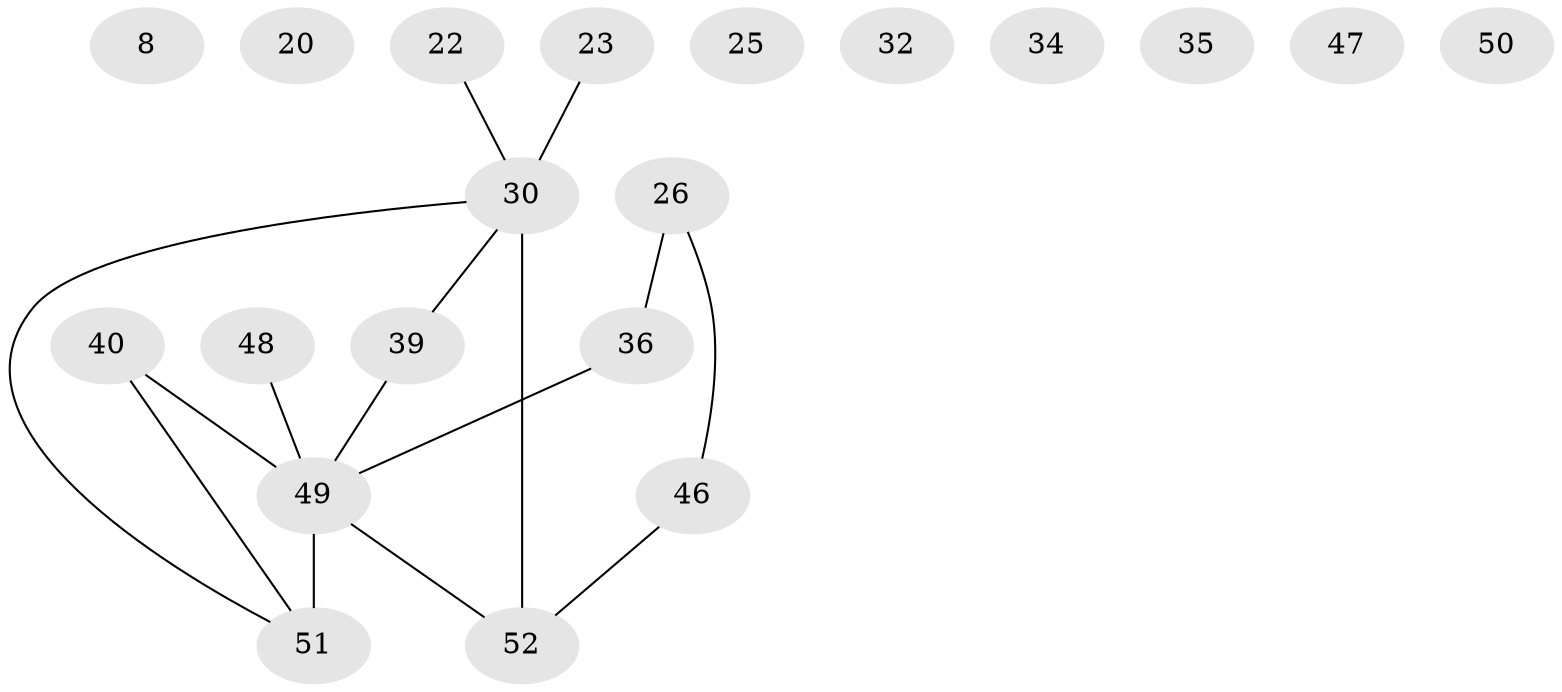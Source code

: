 // original degree distribution, {3: 0.2692307692307692, 6: 0.019230769230769232, 1: 0.25, 2: 0.25, 0: 0.11538461538461539, 5: 0.07692307692307693, 7: 0.019230769230769232}
// Generated by graph-tools (version 1.1) at 2025/43/03/04/25 21:43:38]
// undirected, 20 vertices, 15 edges
graph export_dot {
graph [start="1"]
  node [color=gray90,style=filled];
  8;
  20 [super="+14"];
  22;
  23 [super="+21"];
  25;
  26;
  30 [super="+12+11"];
  32;
  34;
  35;
  36 [super="+17"];
  39 [super="+38"];
  40 [super="+7+4"];
  46 [super="+15"];
  47;
  48 [super="+10+28"];
  49 [super="+44+31"];
  50 [super="+13"];
  51 [super="+2+37"];
  52 [super="+45"];
  22 -- 30;
  23 -- 30;
  26 -- 46;
  26 -- 36 [weight=2];
  30 -- 52 [weight=4];
  30 -- 51;
  30 -- 39;
  36 -- 49;
  39 -- 49;
  40 -- 49 [weight=2];
  40 -- 51;
  46 -- 52;
  48 -- 49;
  49 -- 52 [weight=3];
  49 -- 51 [weight=4];
}
